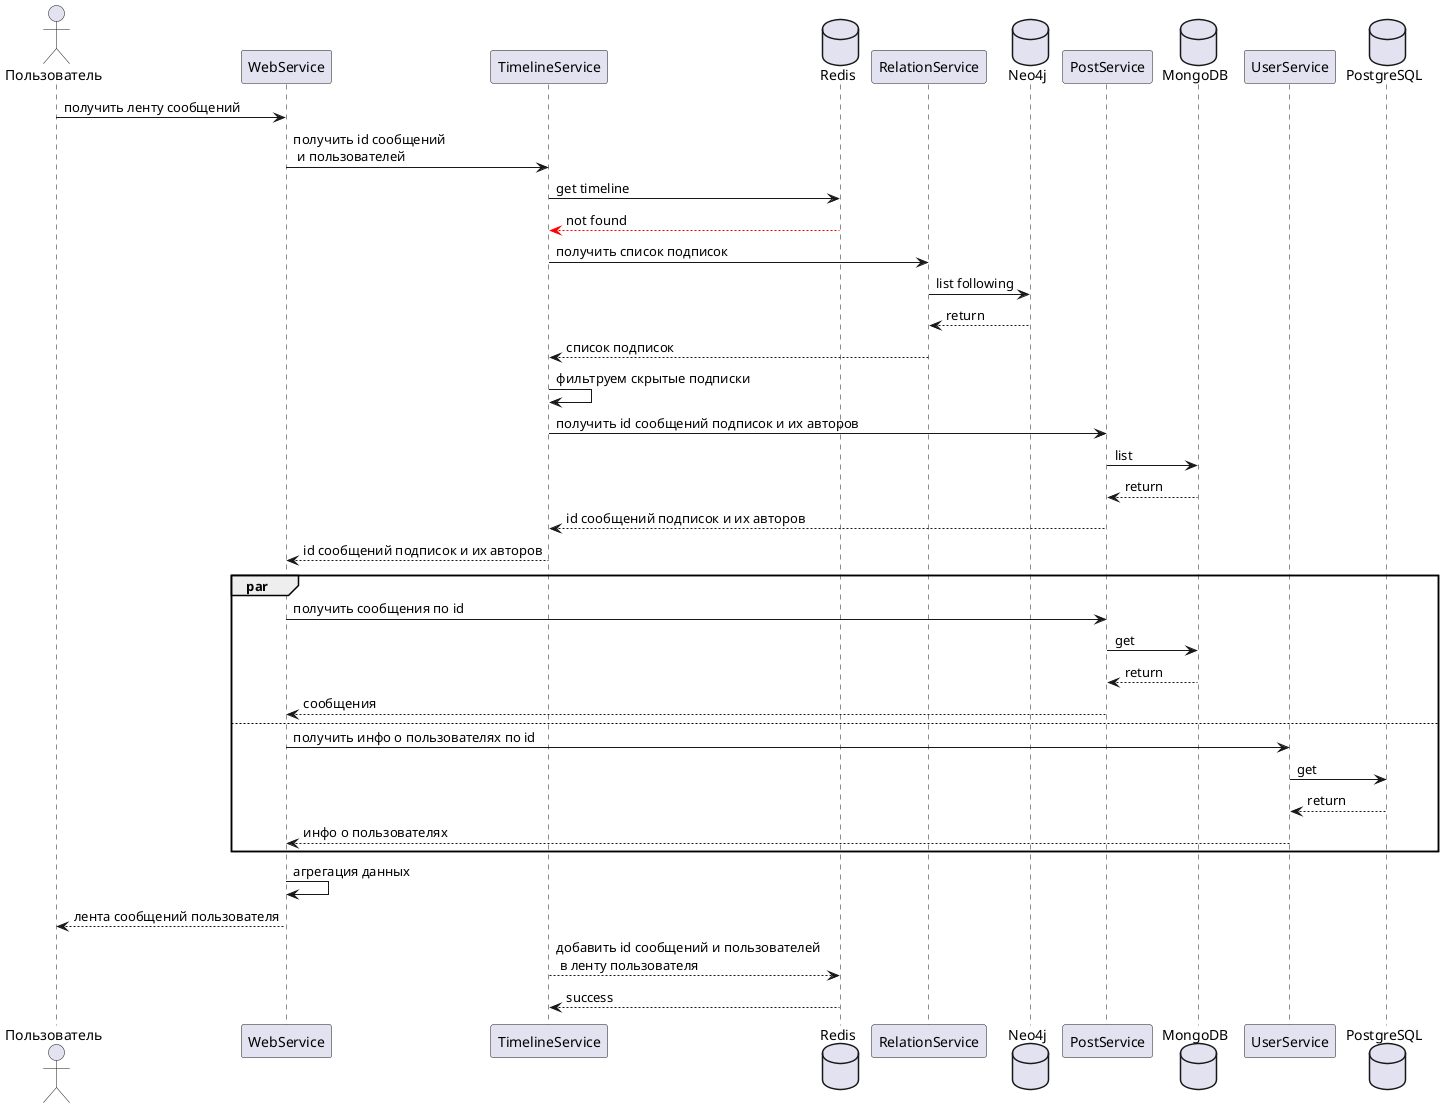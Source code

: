 @startuml "home timeline cold"

actor Пользователь as user order 1
participant WebService as web order 2

participant TimelineService as tservice order 3
database Redis as redis order 4

participant RelationService as rservice order 5
database Neo4j as neo4j order 6

participant PostService as pservice order 7
database MongoDB as mongo order 8

participant UserService as uservice order 9
database PostgreSQL as postgres order 10

user -> web: получить ленту сообщений

web -> tservice: получить id сообщений \n и пользователей

tservice -> redis: get timeline
tservice <-[#red]- redis: not found

tservice -> rservice: получить список подписок
rservice -> neo4j: list following
rservice <-- neo4j: return
tservice <-- rservice: список подписок

tservice -> tservice: фильтруем скрытые подписки

tservice -> pservice: получить id сообщений подписок и их авторов
pservice -> mongo: list
pservice <-- mongo: return
tservice <-- pservice: id сообщений подписок и их авторов

web <-- tservice: id сообщений подписок и их авторов

par
    web -> pservice: получить сообщения по id
    pservice -> mongo: get
    pservice <-- mongo: return
    web <-- pservice: сообщения
else
    web -> uservice: получить инфо о пользователях по id
    uservice -> postgres: get
    uservice <-- postgres: return
    web <-- uservice: инфо о пользователях
end

web -> web: агрегация данных

user <-- web: лента сообщений пользователя

tservice --> redis: добавить id сообщений и пользователей \n в ленту пользователя
tservice <-- redis: success

@enduml